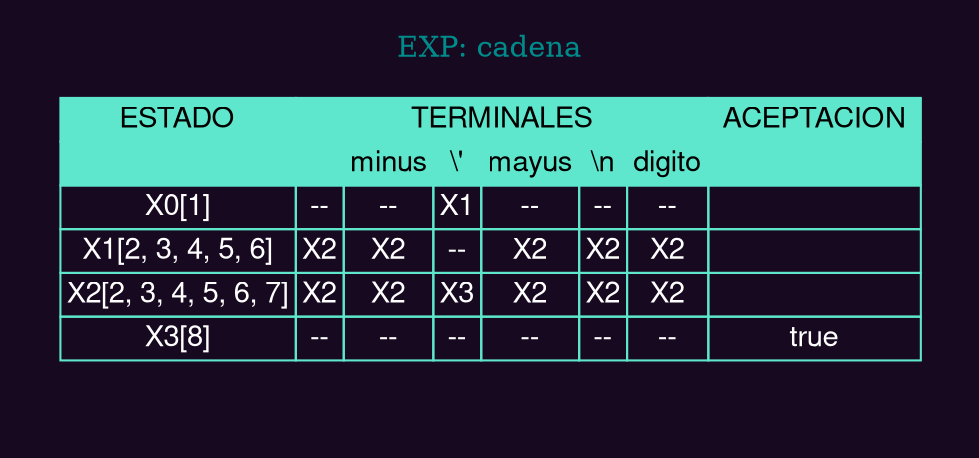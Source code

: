 digraph G {

    fontcolor="cyan4"
    bgcolor="#170920"
    node [fontname="Helvetica,Arial,sans-serif", shape=none, ordering="in"]
    label=" "

    subgraph cluster01{
        color="#170920"
        label="EXP: cadena"
        n0 [label = <
                <table border="0" cellspacing="0" cellborder="1" color="#5ee7cd">
                    <tr>
                    <td  align="center" bgcolor="#5ee7cd"><font color="black"> ESTADO </font></td>
                    <td  colspan="6" align="center" bgcolor="#5ee7cd"><font color="black"> TERMINALES </font></td>
                    <td  align="center" bgcolor="#5ee7cd"><font color="black"> ACEPTACION </font></td>
                    </tr>
                    <tr>
                    <td  align="center" bgcolor="#5ee7cd"><font color="black">  </font></td>
                    <td  align="center" bgcolor="#5ee7cd"><font color="black"> </font></td>
                    <td  align="center" bgcolor="#5ee7cd"><font color="black">minus</font></td>
                    <td  align="center" bgcolor="#5ee7cd"><font color="black">\'</font></td>
                    <td  align="center" bgcolor="#5ee7cd"><font color="black">mayus</font></td>
                    <td  align="center" bgcolor="#5ee7cd"><font color="black">\n</font></td>
                    <td  align="center" bgcolor="#5ee7cd"><font color="black">digito</font></td>
                    <td  align="center" bgcolor="#5ee7cd"><font color="black">  </font></td>
                    </tr>
<tr>
                    <td><font color="white" align="center">X0[1]</font></td>
                    <td align="center"><font color="white"> -- </font></td>
                    <td align="center"><font color="white"> -- </font></td>
                    <td align="center"><font color="white">X1</font></td>
                    <td align="center"><font color="white"> -- </font></td>
                    <td align="center"><font color="white"> -- </font></td>
                    <td align="center"><font color="white"> -- </font></td>
                    <td ><font color="white" align="center"> </font></td>
                    </tr><tr>
                    <td><font color="white" align="center">X1[2, 3, 4, 5, 6]</font></td>
                    <td align="center"><font color="white">X2</font></td>
                    <td align="center"><font color="white">X2</font></td>
                    <td align="center"><font color="white"> -- </font></td>
                    <td align="center"><font color="white">X2</font></td>
                    <td align="center"><font color="white">X2</font></td>
                    <td align="center"><font color="white">X2</font></td>
                    <td ><font color="white" align="center"> </font></td>
                    </tr><tr>
                    <td><font color="white" align="center">X2[2, 3, 4, 5, 6, 7]</font></td>
                    <td align="center"><font color="white">X2</font></td>
                    <td align="center"><font color="white">X2</font></td>
                    <td align="center"><font color="white">X3</font></td>
                    <td align="center"><font color="white">X2</font></td>
                    <td align="center"><font color="white">X2</font></td>
                    <td align="center"><font color="white">X2</font></td>
                    <td ><font color="white" align="center"> </font></td>
                    </tr><tr>
                    <td><font color="white" align="center">X3[8]</font></td>
                    <td align="center"><font color="white"> -- </font></td>
                    <td align="center"><font color="white"> -- </font></td>
                    <td align="center"><font color="white"> -- </font></td>
                    <td align="center"><font color="white"> -- </font></td>
                    <td align="center"><font color="white"> -- </font></td>
                    <td align="center"><font color="white"> -- </font></td>
                    <td ><font color="white" align="center">true</font></td>
                    </tr>                </table>
        > ] ; 
    }
}
